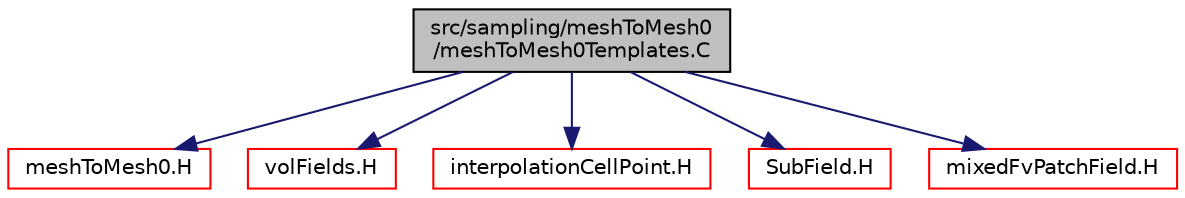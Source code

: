 digraph "src/sampling/meshToMesh0/meshToMesh0Templates.C"
{
  bgcolor="transparent";
  edge [fontname="Helvetica",fontsize="10",labelfontname="Helvetica",labelfontsize="10"];
  node [fontname="Helvetica",fontsize="10",shape=record];
  Node1 [label="src/sampling/meshToMesh0\l/meshToMesh0Templates.C",height=0.2,width=0.4,color="black", fillcolor="grey75", style="filled", fontcolor="black"];
  Node1 -> Node2 [color="midnightblue",fontsize="10",style="solid",fontname="Helvetica"];
  Node2 [label="meshToMesh0.H",height=0.2,width=0.4,color="red",URL="$a09816.html"];
  Node1 -> Node3 [color="midnightblue",fontsize="10",style="solid",fontname="Helvetica"];
  Node3 [label="volFields.H",height=0.2,width=0.4,color="red",URL="$a05761.html"];
  Node1 -> Node4 [color="midnightblue",fontsize="10",style="solid",fontname="Helvetica"];
  Node4 [label="interpolationCellPoint.H",height=0.2,width=0.4,color="red",URL="$a06117.html"];
  Node1 -> Node5 [color="midnightblue",fontsize="10",style="solid",fontname="Helvetica"];
  Node5 [label="SubField.H",height=0.2,width=0.4,color="red",URL="$a08258.html"];
  Node1 -> Node6 [color="midnightblue",fontsize="10",style="solid",fontname="Helvetica"];
  Node6 [label="mixedFvPatchField.H",height=0.2,width=0.4,color="red",URL="$a05332.html"];
}
